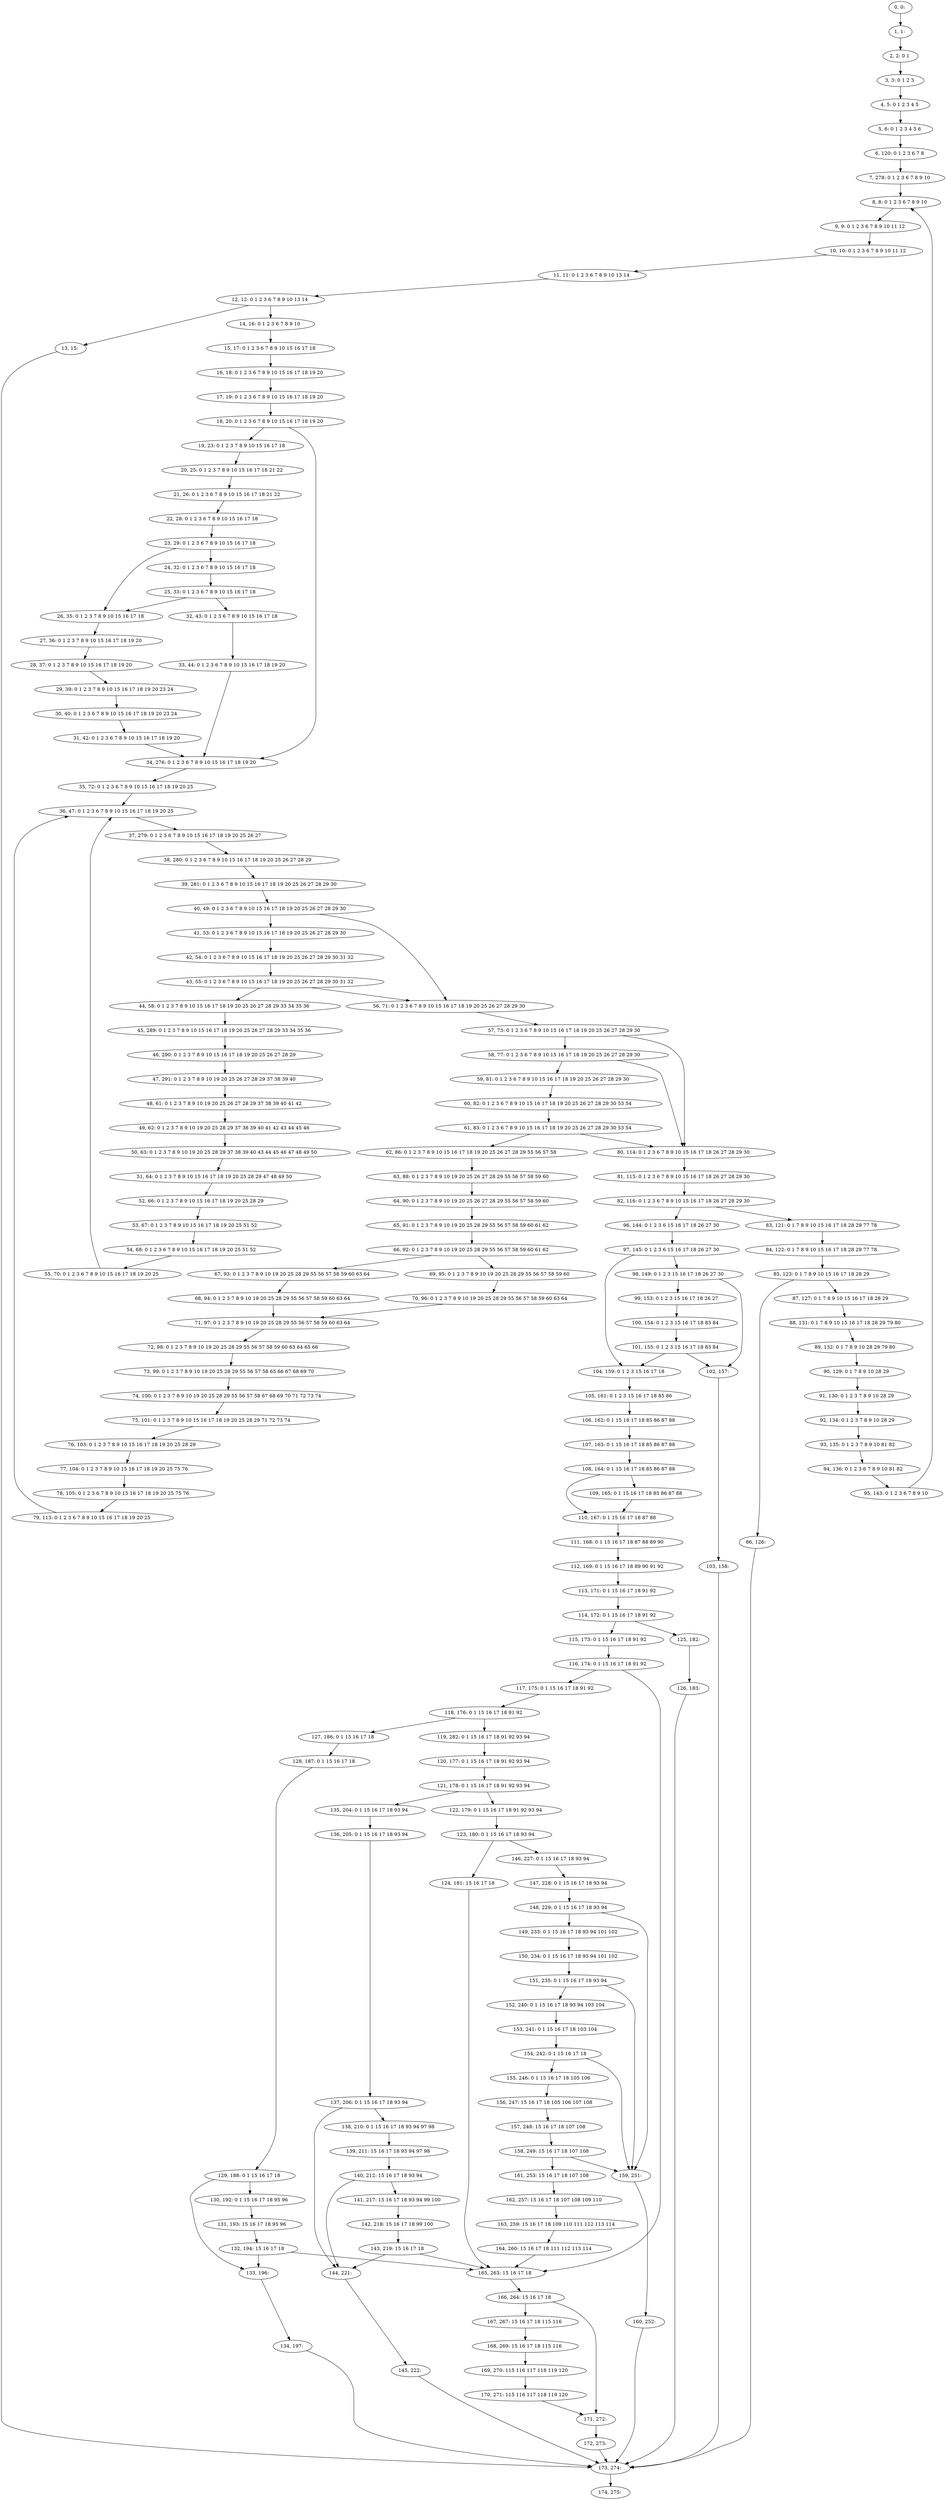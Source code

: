 digraph G {
0[label="0, 0: "];
1[label="1, 1: "];
2[label="2, 2: 0 1 "];
3[label="3, 3: 0 1 2 3 "];
4[label="4, 5: 0 1 2 3 4 5 "];
5[label="5, 6: 0 1 2 3 4 5 6 "];
6[label="6, 120: 0 1 2 3 6 7 8 "];
7[label="7, 278: 0 1 2 3 6 7 8 9 10 "];
8[label="8, 8: 0 1 2 3 6 7 8 9 10 "];
9[label="9, 9: 0 1 2 3 6 7 8 9 10 11 12 "];
10[label="10, 10: 0 1 2 3 6 7 8 9 10 11 12 "];
11[label="11, 11: 0 1 2 3 6 7 8 9 10 13 14 "];
12[label="12, 12: 0 1 2 3 6 7 8 9 10 13 14 "];
13[label="13, 15: "];
14[label="14, 16: 0 1 2 3 6 7 8 9 10 "];
15[label="15, 17: 0 1 2 3 6 7 8 9 10 15 16 17 18 "];
16[label="16, 18: 0 1 2 3 6 7 8 9 10 15 16 17 18 19 20 "];
17[label="17, 19: 0 1 2 3 6 7 8 9 10 15 16 17 18 19 20 "];
18[label="18, 20: 0 1 2 3 6 7 8 9 10 15 16 17 18 19 20 "];
19[label="19, 23: 0 1 2 3 7 8 9 10 15 16 17 18 "];
20[label="20, 25: 0 1 2 3 7 8 9 10 15 16 17 18 21 22 "];
21[label="21, 26: 0 1 2 3 6 7 8 9 10 15 16 17 18 21 22 "];
22[label="22, 28: 0 1 2 3 6 7 8 9 10 15 16 17 18 "];
23[label="23, 29: 0 1 2 3 6 7 8 9 10 15 16 17 18 "];
24[label="24, 32: 0 1 2 3 6 7 8 9 10 15 16 17 18 "];
25[label="25, 33: 0 1 2 3 6 7 8 9 10 15 16 17 18 "];
26[label="26, 35: 0 1 2 3 7 8 9 10 15 16 17 18 "];
27[label="27, 36: 0 1 2 3 7 8 9 10 15 16 17 18 19 20 "];
28[label="28, 37: 0 1 2 3 7 8 9 10 15 16 17 18 19 20 "];
29[label="29, 39: 0 1 2 3 7 8 9 10 15 16 17 18 19 20 23 24 "];
30[label="30, 40: 0 1 2 3 6 7 8 9 10 15 16 17 18 19 20 23 24 "];
31[label="31, 42: 0 1 2 3 6 7 8 9 10 15 16 17 18 19 20 "];
32[label="32, 43: 0 1 2 3 6 7 8 9 10 15 16 17 18 "];
33[label="33, 44: 0 1 2 3 6 7 8 9 10 15 16 17 18 19 20 "];
34[label="34, 276: 0 1 2 3 6 7 8 9 10 15 16 17 18 19 20 "];
35[label="35, 72: 0 1 2 3 6 7 8 9 10 15 16 17 18 19 20 25 "];
36[label="36, 47: 0 1 2 3 6 7 8 9 10 15 16 17 18 19 20 25 "];
37[label="37, 279: 0 1 2 3 6 7 8 9 10 15 16 17 18 19 20 25 26 27 "];
38[label="38, 280: 0 1 2 3 6 7 8 9 10 15 16 17 18 19 20 25 26 27 28 29 "];
39[label="39, 281: 0 1 2 3 6 7 8 9 10 15 16 17 18 19 20 25 26 27 28 29 30 "];
40[label="40, 49: 0 1 2 3 6 7 8 9 10 15 16 17 18 19 20 25 26 27 28 29 30 "];
41[label="41, 53: 0 1 2 3 6 7 8 9 10 15 16 17 18 19 20 25 26 27 28 29 30 "];
42[label="42, 54: 0 1 2 3 6 7 8 9 10 15 16 17 18 19 20 25 26 27 28 29 30 31 32 "];
43[label="43, 55: 0 1 2 3 6 7 8 9 10 15 16 17 18 19 20 25 26 27 28 29 30 31 32 "];
44[label="44, 58: 0 1 2 3 7 8 9 10 15 16 17 18 19 20 25 26 27 28 29 33 34 35 36 "];
45[label="45, 289: 0 1 2 3 7 8 9 10 15 16 17 18 19 20 25 26 27 28 29 33 34 35 36 "];
46[label="46, 290: 0 1 2 3 7 8 9 10 15 16 17 18 19 20 25 26 27 28 29 "];
47[label="47, 291: 0 1 2 3 7 8 9 10 19 20 25 26 27 28 29 37 38 39 40 "];
48[label="48, 61: 0 1 2 3 7 8 9 10 19 20 25 26 27 28 29 37 38 39 40 41 42 "];
49[label="49, 62: 0 1 2 3 7 8 9 10 19 20 25 28 29 37 38 39 40 41 42 43 44 45 46 "];
50[label="50, 63: 0 1 2 3 7 8 9 10 19 20 25 28 29 37 38 39 40 43 44 45 46 47 48 49 50 "];
51[label="51, 64: 0 1 2 3 7 8 9 10 15 16 17 18 19 20 25 28 29 47 48 49 50 "];
52[label="52, 66: 0 1 2 3 7 8 9 10 15 16 17 18 19 20 25 28 29 "];
53[label="53, 67: 0 1 2 3 7 8 9 10 15 16 17 18 19 20 25 51 52 "];
54[label="54, 68: 0 1 2 3 6 7 8 9 10 15 16 17 18 19 20 25 51 52 "];
55[label="55, 70: 0 1 2 3 6 7 8 9 10 15 16 17 18 19 20 25 "];
56[label="56, 71: 0 1 2 3 6 7 8 9 10 15 16 17 18 19 20 25 26 27 28 29 30 "];
57[label="57, 73: 0 1 2 3 6 7 8 9 10 15 16 17 18 19 20 25 26 27 28 29 30 "];
58[label="58, 77: 0 1 2 3 6 7 8 9 10 15 16 17 18 19 20 25 26 27 28 29 30 "];
59[label="59, 81: 0 1 2 3 6 7 8 9 10 15 16 17 18 19 20 25 26 27 28 29 30 "];
60[label="60, 82: 0 1 2 3 6 7 8 9 10 15 16 17 18 19 20 25 26 27 28 29 30 53 54 "];
61[label="61, 83: 0 1 2 3 6 7 8 9 10 15 16 17 18 19 20 25 26 27 28 29 30 53 54 "];
62[label="62, 86: 0 1 2 3 7 8 9 10 15 16 17 18 19 20 25 26 27 28 29 55 56 57 58 "];
63[label="63, 88: 0 1 2 3 7 8 9 10 19 20 25 26 27 28 29 55 56 57 58 59 60 "];
64[label="64, 90: 0 1 2 3 7 8 9 10 19 20 25 26 27 28 29 55 56 57 58 59 60 "];
65[label="65, 91: 0 1 2 3 7 8 9 10 19 20 25 28 29 55 56 57 58 59 60 61 62 "];
66[label="66, 92: 0 1 2 3 7 8 9 10 19 20 25 28 29 55 56 57 58 59 60 61 62 "];
67[label="67, 93: 0 1 2 3 7 8 9 10 19 20 25 28 29 55 56 57 58 59 60 63 64 "];
68[label="68, 94: 0 1 2 3 7 8 9 10 19 20 25 28 29 55 56 57 58 59 60 63 64 "];
69[label="69, 95: 0 1 2 3 7 8 9 10 19 20 25 28 29 55 56 57 58 59 60 "];
70[label="70, 96: 0 1 2 3 7 8 9 10 19 20 25 28 29 55 56 57 58 59 60 63 64 "];
71[label="71, 97: 0 1 2 3 7 8 9 10 19 20 25 28 29 55 56 57 58 59 60 63 64 "];
72[label="72, 98: 0 1 2 3 7 8 9 10 19 20 25 28 29 55 56 57 58 59 60 63 64 65 66 "];
73[label="73, 99: 0 1 2 3 7 8 9 10 19 20 25 28 29 55 56 57 58 65 66 67 68 69 70 "];
74[label="74, 100: 0 1 2 3 7 8 9 10 19 20 25 28 29 55 56 57 58 67 68 69 70 71 72 73 74 "];
75[label="75, 101: 0 1 2 3 7 8 9 10 15 16 17 18 19 20 25 28 29 71 72 73 74 "];
76[label="76, 103: 0 1 2 3 7 8 9 10 15 16 17 18 19 20 25 28 29 "];
77[label="77, 104: 0 1 2 3 7 8 9 10 15 16 17 18 19 20 25 75 76 "];
78[label="78, 105: 0 1 2 3 6 7 8 9 10 15 16 17 18 19 20 25 75 76 "];
79[label="79, 113: 0 1 2 3 6 7 8 9 10 15 16 17 18 19 20 25 "];
80[label="80, 114: 0 1 2 3 6 7 8 9 10 15 16 17 18 26 27 28 29 30 "];
81[label="81, 115: 0 1 2 3 6 7 8 9 10 15 16 17 18 26 27 28 29 30 "];
82[label="82, 116: 0 1 2 3 6 7 8 9 10 15 16 17 18 26 27 28 29 30 "];
83[label="83, 121: 0 1 7 8 9 10 15 16 17 18 28 29 77 78 "];
84[label="84, 122: 0 1 7 8 9 10 15 16 17 18 28 29 77 78 "];
85[label="85, 123: 0 1 7 8 9 10 15 16 17 18 28 29 "];
86[label="86, 126: "];
87[label="87, 127: 0 1 7 8 9 10 15 16 17 18 28 29 "];
88[label="88, 131: 0 1 7 8 9 10 15 16 17 18 28 29 79 80 "];
89[label="89, 132: 0 1 7 8 9 10 28 29 79 80 "];
90[label="90, 129: 0 1 7 8 9 10 28 29 "];
91[label="91, 130: 0 1 2 3 7 8 9 10 28 29 "];
92[label="92, 134: 0 1 2 3 7 8 9 10 28 29 "];
93[label="93, 135: 0 1 2 3 7 8 9 10 81 82 "];
94[label="94, 136: 0 1 2 3 6 7 8 9 10 81 82 "];
95[label="95, 143: 0 1 2 3 6 7 8 9 10 "];
96[label="96, 144: 0 1 2 3 6 15 16 17 18 26 27 30 "];
97[label="97, 145: 0 1 2 3 6 15 16 17 18 26 27 30 "];
98[label="98, 149: 0 1 2 3 15 16 17 18 26 27 30 "];
99[label="99, 153: 0 1 2 3 15 16 17 18 26 27 "];
100[label="100, 154: 0 1 2 3 15 16 17 18 83 84 "];
101[label="101, 155: 0 1 2 3 15 16 17 18 83 84 "];
102[label="102, 157: "];
103[label="103, 158: "];
104[label="104, 159: 0 1 2 3 15 16 17 18 "];
105[label="105, 161: 0 1 2 3 15 16 17 18 85 86 "];
106[label="106, 162: 0 1 15 16 17 18 85 86 87 88 "];
107[label="107, 163: 0 1 15 16 17 18 85 86 87 88 "];
108[label="108, 164: 0 1 15 16 17 18 85 86 87 88 "];
109[label="109, 165: 0 1 15 16 17 18 85 86 87 88 "];
110[label="110, 167: 0 1 15 16 17 18 87 88 "];
111[label="111, 168: 0 1 15 16 17 18 87 88 89 90 "];
112[label="112, 169: 0 1 15 16 17 18 89 90 91 92 "];
113[label="113, 171: 0 1 15 16 17 18 91 92 "];
114[label="114, 172: 0 1 15 16 17 18 91 92 "];
115[label="115, 173: 0 1 15 16 17 18 91 92 "];
116[label="116, 174: 0 1 15 16 17 18 91 92 "];
117[label="117, 175: 0 1 15 16 17 18 91 92 "];
118[label="118, 176: 0 1 15 16 17 18 91 92 "];
119[label="119, 282: 0 1 15 16 17 18 91 92 93 94 "];
120[label="120, 177: 0 1 15 16 17 18 91 92 93 94 "];
121[label="121, 178: 0 1 15 16 17 18 91 92 93 94 "];
122[label="122, 179: 0 1 15 16 17 18 91 92 93 94 "];
123[label="123, 180: 0 1 15 16 17 18 93 94 "];
124[label="124, 181: 15 16 17 18 "];
125[label="125, 182: "];
126[label="126, 183: "];
127[label="127, 186: 0 1 15 16 17 18 "];
128[label="128, 187: 0 1 15 16 17 18 "];
129[label="129, 188: 0 1 15 16 17 18 "];
130[label="130, 192: 0 1 15 16 17 18 95 96 "];
131[label="131, 193: 15 16 17 18 95 96 "];
132[label="132, 194: 15 16 17 18 "];
133[label="133, 196: "];
134[label="134, 197: "];
135[label="135, 204: 0 1 15 16 17 18 93 94 "];
136[label="136, 205: 0 1 15 16 17 18 93 94 "];
137[label="137, 206: 0 1 15 16 17 18 93 94 "];
138[label="138, 210: 0 1 15 16 17 18 93 94 97 98 "];
139[label="139, 211: 15 16 17 18 93 94 97 98 "];
140[label="140, 212: 15 16 17 18 93 94 "];
141[label="141, 217: 15 16 17 18 93 94 99 100 "];
142[label="142, 218: 15 16 17 18 99 100 "];
143[label="143, 219: 15 16 17 18 "];
144[label="144, 221: "];
145[label="145, 222: "];
146[label="146, 227: 0 1 15 16 17 18 93 94 "];
147[label="147, 228: 0 1 15 16 17 18 93 94 "];
148[label="148, 229: 0 1 15 16 17 18 93 94 "];
149[label="149, 233: 0 1 15 16 17 18 93 94 101 102 "];
150[label="150, 234: 0 1 15 16 17 18 93 94 101 102 "];
151[label="151, 235: 0 1 15 16 17 18 93 94 "];
152[label="152, 240: 0 1 15 16 17 18 93 94 103 104 "];
153[label="153, 241: 0 1 15 16 17 18 103 104 "];
154[label="154, 242: 0 1 15 16 17 18 "];
155[label="155, 246: 0 1 15 16 17 18 105 106 "];
156[label="156, 247: 15 16 17 18 105 106 107 108 "];
157[label="157, 248: 15 16 17 18 107 108 "];
158[label="158, 249: 15 16 17 18 107 108 "];
159[label="159, 251: "];
160[label="160, 252: "];
161[label="161, 253: 15 16 17 18 107 108 "];
162[label="162, 257: 15 16 17 18 107 108 109 110 "];
163[label="163, 259: 15 16 17 18 109 110 111 112 113 114 "];
164[label="164, 260: 15 16 17 18 111 112 113 114 "];
165[label="165, 263: 15 16 17 18 "];
166[label="166, 264: 15 16 17 18 "];
167[label="167, 267: 15 16 17 18 115 116 "];
168[label="168, 269: 15 16 17 18 115 116 "];
169[label="169, 270: 115 116 117 118 119 120 "];
170[label="170, 271: 115 116 117 118 119 120 "];
171[label="171, 272: "];
172[label="172, 273: "];
173[label="173, 274: "];
174[label="174, 275: "];
0->1 ;
1->2 ;
2->3 ;
3->4 ;
4->5 ;
5->6 ;
6->7 ;
7->8 ;
8->9 ;
9->10 ;
10->11 ;
11->12 ;
12->13 ;
12->14 ;
13->173 ;
14->15 ;
15->16 ;
16->17 ;
17->18 ;
18->19 ;
18->34 ;
19->20 ;
20->21 ;
21->22 ;
22->23 ;
23->24 ;
23->26 ;
24->25 ;
25->26 ;
25->32 ;
26->27 ;
27->28 ;
28->29 ;
29->30 ;
30->31 ;
31->34 ;
32->33 ;
33->34 ;
34->35 ;
35->36 ;
36->37 ;
37->38 ;
38->39 ;
39->40 ;
40->41 ;
40->56 ;
41->42 ;
42->43 ;
43->44 ;
43->56 ;
44->45 ;
45->46 ;
46->47 ;
47->48 ;
48->49 ;
49->50 ;
50->51 ;
51->52 ;
52->53 ;
53->54 ;
54->55 ;
55->36 ;
56->57 ;
57->58 ;
57->80 ;
58->59 ;
58->80 ;
59->60 ;
60->61 ;
61->62 ;
61->80 ;
62->63 ;
63->64 ;
64->65 ;
65->66 ;
66->67 ;
66->69 ;
67->68 ;
68->71 ;
69->70 ;
70->71 ;
71->72 ;
72->73 ;
73->74 ;
74->75 ;
75->76 ;
76->77 ;
77->78 ;
78->79 ;
79->36 ;
80->81 ;
81->82 ;
82->83 ;
82->96 ;
83->84 ;
84->85 ;
85->86 ;
85->87 ;
86->173 ;
87->88 ;
88->89 ;
89->90 ;
90->91 ;
91->92 ;
92->93 ;
93->94 ;
94->95 ;
95->8 ;
96->97 ;
97->98 ;
97->104 ;
98->99 ;
98->102 ;
99->100 ;
100->101 ;
101->102 ;
101->104 ;
102->103 ;
103->173 ;
104->105 ;
105->106 ;
106->107 ;
107->108 ;
108->109 ;
108->110 ;
109->110 ;
110->111 ;
111->112 ;
112->113 ;
113->114 ;
114->115 ;
114->125 ;
115->116 ;
116->117 ;
116->165 ;
117->118 ;
118->119 ;
118->127 ;
119->120 ;
120->121 ;
121->122 ;
121->135 ;
122->123 ;
123->124 ;
123->146 ;
124->165 ;
125->126 ;
126->173 ;
127->128 ;
128->129 ;
129->130 ;
129->133 ;
130->131 ;
131->132 ;
132->133 ;
132->165 ;
133->134 ;
134->173 ;
135->136 ;
136->137 ;
137->138 ;
137->144 ;
138->139 ;
139->140 ;
140->141 ;
140->144 ;
141->142 ;
142->143 ;
143->144 ;
143->165 ;
144->145 ;
145->173 ;
146->147 ;
147->148 ;
148->149 ;
148->159 ;
149->150 ;
150->151 ;
151->152 ;
151->159 ;
152->153 ;
153->154 ;
154->155 ;
154->159 ;
155->156 ;
156->157 ;
157->158 ;
158->159 ;
158->161 ;
159->160 ;
160->173 ;
161->162 ;
162->163 ;
163->164 ;
164->165 ;
165->166 ;
166->167 ;
166->171 ;
167->168 ;
168->169 ;
169->170 ;
170->171 ;
171->172 ;
172->173 ;
173->174 ;
}
